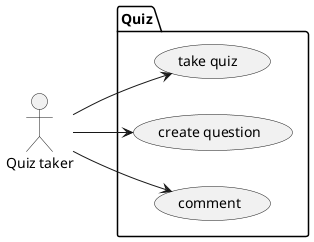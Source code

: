 @startuml

left to right direction

actor "Quiz taker" as user
package "Quiz"{
usecase "take quiz " as UC1
usecase "create question" as UC2
usecase "comment" as UC3
}
user-->UC1
user-->UC2
user-->UC3

@enduml